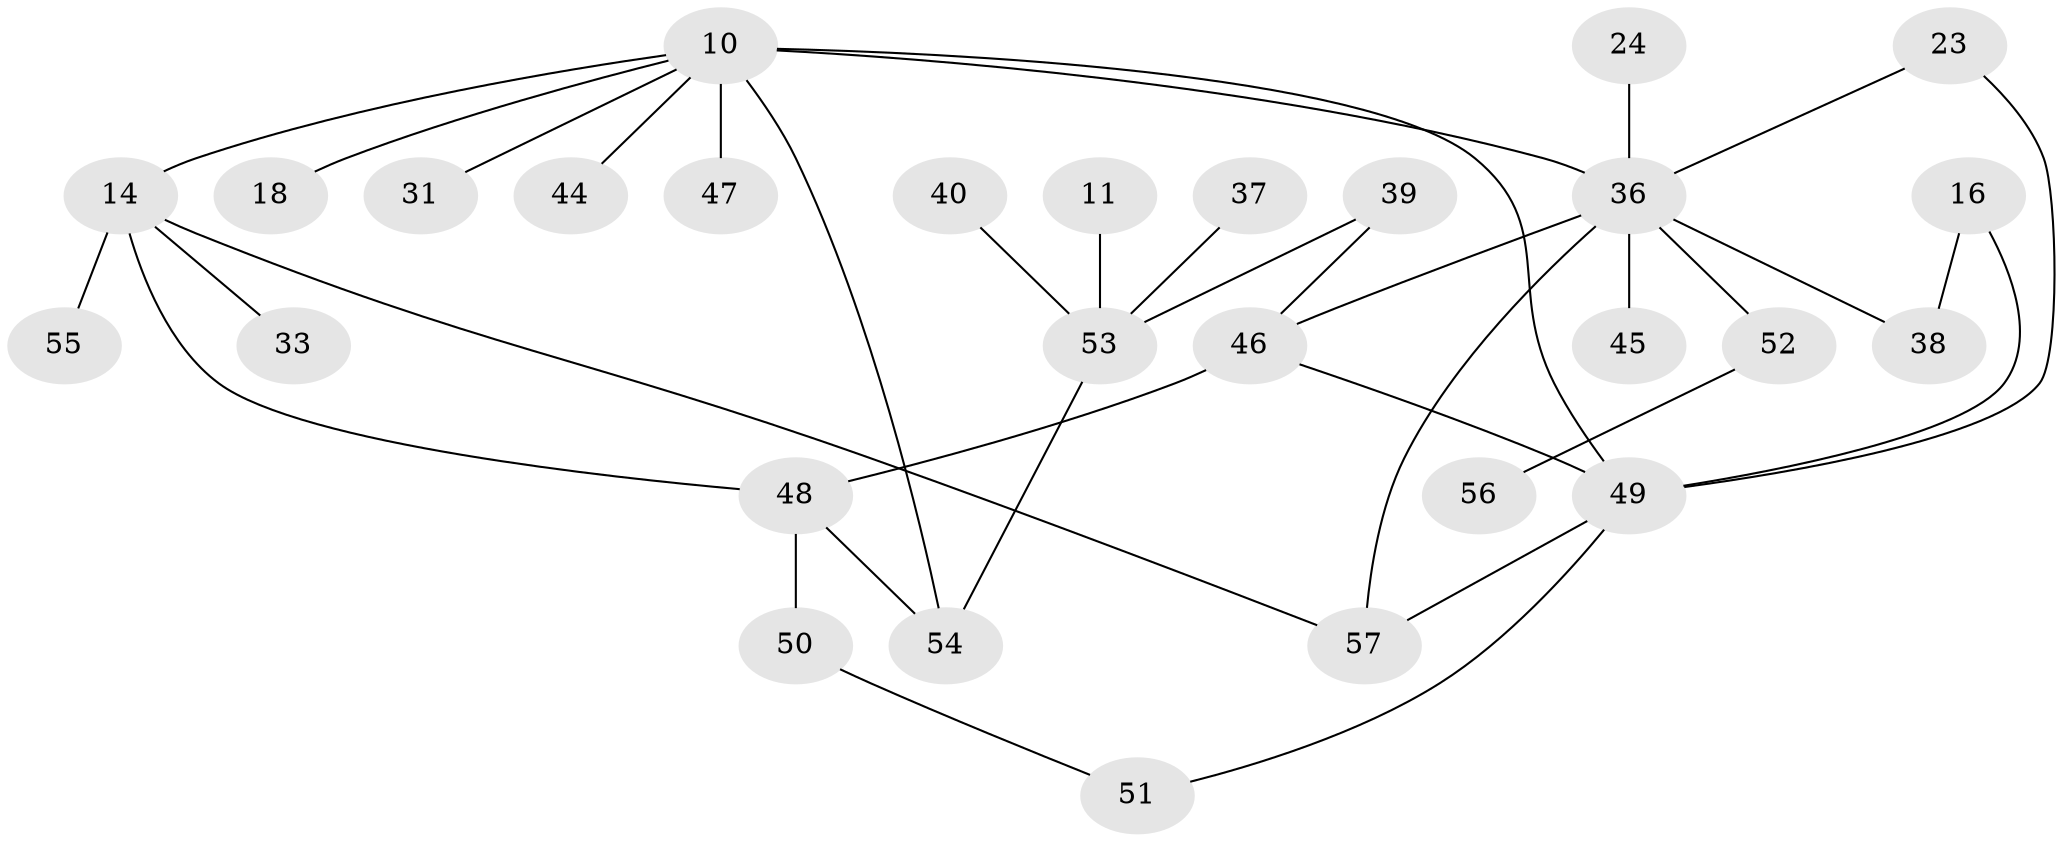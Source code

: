 // original degree distribution, {4: 0.15789473684210525, 6: 0.08771929824561403, 3: 0.17543859649122806, 1: 0.22807017543859648, 5: 0.017543859649122806, 2: 0.3333333333333333}
// Generated by graph-tools (version 1.1) at 2025/41/03/09/25 04:41:19]
// undirected, 28 vertices, 36 edges
graph export_dot {
graph [start="1"]
  node [color=gray90,style=filled];
  10 [super="+9+3"];
  11;
  14 [super="+13"];
  16;
  18;
  23;
  24;
  31;
  33;
  36 [super="+6+17"];
  37 [super="+27"];
  38 [super="+29"];
  39;
  40;
  44;
  45;
  46 [super="+20+32"];
  47;
  48 [super="+42+41"];
  49 [super="+12+43+30"];
  50 [super="+35"];
  51 [super="+8"];
  52;
  53 [super="+4"];
  54 [super="+34"];
  55;
  56;
  57 [super="+21"];
  10 -- 14 [weight=3];
  10 -- 36 [weight=3];
  10 -- 18;
  10 -- 44;
  10 -- 47;
  10 -- 31;
  10 -- 49 [weight=2];
  10 -- 54;
  11 -- 53;
  14 -- 33;
  14 -- 55;
  14 -- 57;
  14 -- 48;
  16 -- 38;
  16 -- 49;
  23 -- 36;
  23 -- 49;
  24 -- 36;
  36 -- 45;
  36 -- 52;
  36 -- 38 [weight=2];
  36 -- 46;
  36 -- 57;
  37 -- 53 [weight=2];
  39 -- 46;
  39 -- 53;
  40 -- 53;
  46 -- 49;
  46 -- 48 [weight=2];
  48 -- 50 [weight=2];
  48 -- 54;
  49 -- 57;
  49 -- 51 [weight=2];
  50 -- 51 [weight=2];
  52 -- 56;
  53 -- 54;
}
